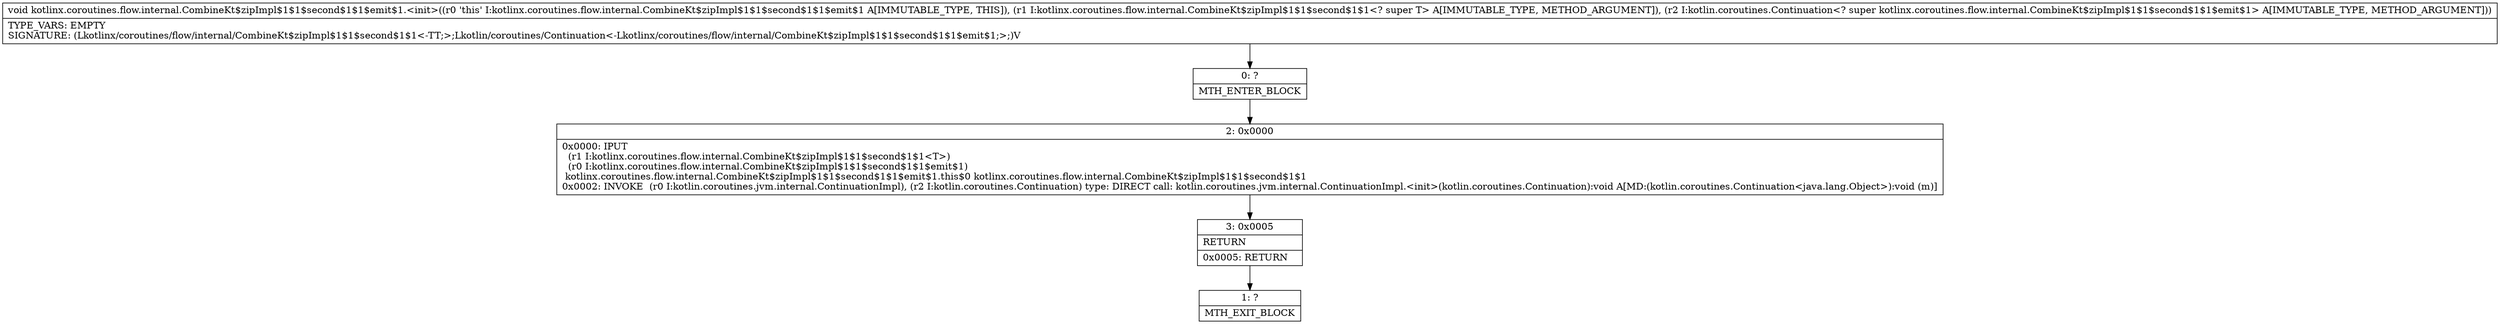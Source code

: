 digraph "CFG forkotlinx.coroutines.flow.internal.CombineKt$zipImpl$1$1$second$1$1$emit$1.\<init\>(Lkotlinx\/coroutines\/flow\/internal\/CombineKt$zipImpl$1$1$second$1$1;Lkotlin\/coroutines\/Continuation;)V" {
Node_0 [shape=record,label="{0\:\ ?|MTH_ENTER_BLOCK\l}"];
Node_2 [shape=record,label="{2\:\ 0x0000|0x0000: IPUT  \l  (r1 I:kotlinx.coroutines.flow.internal.CombineKt$zipImpl$1$1$second$1$1\<T\>)\l  (r0 I:kotlinx.coroutines.flow.internal.CombineKt$zipImpl$1$1$second$1$1$emit$1)\l kotlinx.coroutines.flow.internal.CombineKt$zipImpl$1$1$second$1$1$emit$1.this$0 kotlinx.coroutines.flow.internal.CombineKt$zipImpl$1$1$second$1$1 \l0x0002: INVOKE  (r0 I:kotlin.coroutines.jvm.internal.ContinuationImpl), (r2 I:kotlin.coroutines.Continuation) type: DIRECT call: kotlin.coroutines.jvm.internal.ContinuationImpl.\<init\>(kotlin.coroutines.Continuation):void A[MD:(kotlin.coroutines.Continuation\<java.lang.Object\>):void (m)]\l}"];
Node_3 [shape=record,label="{3\:\ 0x0005|RETURN\l|0x0005: RETURN   \l}"];
Node_1 [shape=record,label="{1\:\ ?|MTH_EXIT_BLOCK\l}"];
MethodNode[shape=record,label="{void kotlinx.coroutines.flow.internal.CombineKt$zipImpl$1$1$second$1$1$emit$1.\<init\>((r0 'this' I:kotlinx.coroutines.flow.internal.CombineKt$zipImpl$1$1$second$1$1$emit$1 A[IMMUTABLE_TYPE, THIS]), (r1 I:kotlinx.coroutines.flow.internal.CombineKt$zipImpl$1$1$second$1$1\<? super T\> A[IMMUTABLE_TYPE, METHOD_ARGUMENT]), (r2 I:kotlin.coroutines.Continuation\<? super kotlinx.coroutines.flow.internal.CombineKt$zipImpl$1$1$second$1$1$emit$1\> A[IMMUTABLE_TYPE, METHOD_ARGUMENT]))  | TYPE_VARS: EMPTY\lSIGNATURE: (Lkotlinx\/coroutines\/flow\/internal\/CombineKt$zipImpl$1$1$second$1$1\<\-TT;\>;Lkotlin\/coroutines\/Continuation\<\-Lkotlinx\/coroutines\/flow\/internal\/CombineKt$zipImpl$1$1$second$1$1$emit$1;\>;)V\l}"];
MethodNode -> Node_0;Node_0 -> Node_2;
Node_2 -> Node_3;
Node_3 -> Node_1;
}

